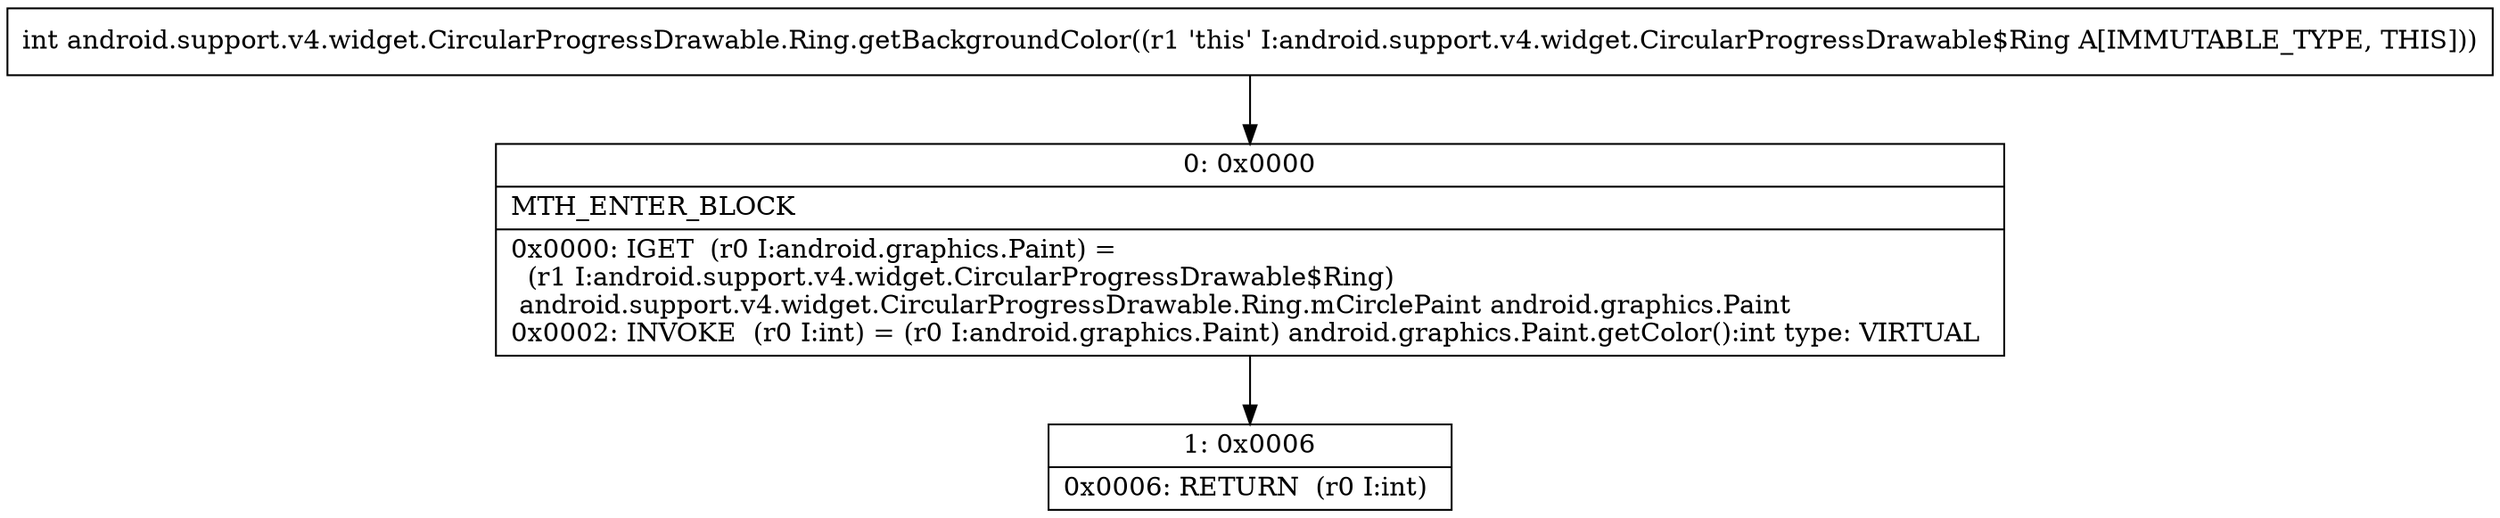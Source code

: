 digraph "CFG forandroid.support.v4.widget.CircularProgressDrawable.Ring.getBackgroundColor()I" {
Node_0 [shape=record,label="{0\:\ 0x0000|MTH_ENTER_BLOCK\l|0x0000: IGET  (r0 I:android.graphics.Paint) = \l  (r1 I:android.support.v4.widget.CircularProgressDrawable$Ring)\l android.support.v4.widget.CircularProgressDrawable.Ring.mCirclePaint android.graphics.Paint \l0x0002: INVOKE  (r0 I:int) = (r0 I:android.graphics.Paint) android.graphics.Paint.getColor():int type: VIRTUAL \l}"];
Node_1 [shape=record,label="{1\:\ 0x0006|0x0006: RETURN  (r0 I:int) \l}"];
MethodNode[shape=record,label="{int android.support.v4.widget.CircularProgressDrawable.Ring.getBackgroundColor((r1 'this' I:android.support.v4.widget.CircularProgressDrawable$Ring A[IMMUTABLE_TYPE, THIS])) }"];
MethodNode -> Node_0;
Node_0 -> Node_1;
}

